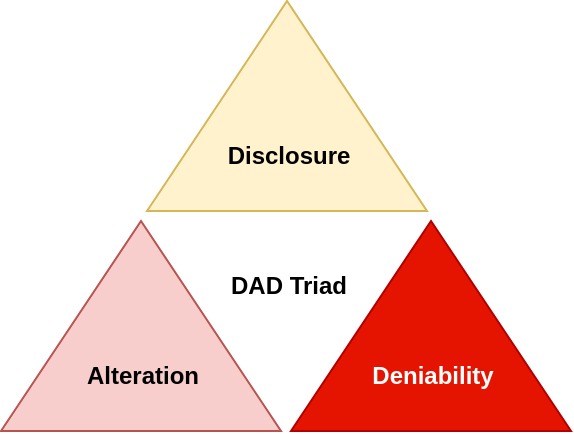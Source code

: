 <mxfile version="21.5.1" type="device">
  <diagram name="Page-1" id="LbwkdRN5_66sI82C8_K1">
    <mxGraphModel dx="1084" dy="1184" grid="1" gridSize="10" guides="1" tooltips="1" connect="1" arrows="1" fold="1" page="1" pageScale="1" pageWidth="827" pageHeight="1169" math="0" shadow="0">
      <root>
        <mxCell id="0" />
        <mxCell id="1" parent="0" />
        <mxCell id="j58Qa-B2XjDs2JEi8ESv-1" value="" style="triangle;whiteSpace=wrap;html=1;rotation=-90;fillColor=#fff2cc;strokeColor=#d6b656;" parent="1" vertex="1">
          <mxGeometry x="370" y="440" width="105" height="140" as="geometry" />
        </mxCell>
        <mxCell id="j58Qa-B2XjDs2JEi8ESv-2" value="" style="triangle;whiteSpace=wrap;html=1;rotation=-90;fillColor=#f8cecc;strokeColor=#b85450;" parent="1" vertex="1">
          <mxGeometry x="297" y="550" width="105" height="140" as="geometry" />
        </mxCell>
        <mxCell id="j58Qa-B2XjDs2JEi8ESv-3" value="" style="triangle;whiteSpace=wrap;html=1;rotation=-90;fillColor=#e51400;strokeColor=#B20000;fontColor=#ffffff;" parent="1" vertex="1">
          <mxGeometry x="442" y="550" width="105" height="140" as="geometry" />
        </mxCell>
        <mxCell id="j58Qa-B2XjDs2JEi8ESv-4" value="DAD Triad" style="text;html=1;align=center;verticalAlign=middle;resizable=0;points=[];autosize=1;strokeColor=none;fillColor=none;fontStyle=1" parent="1" vertex="1">
          <mxGeometry x="382.5" y="585" width="80" height="30" as="geometry" />
        </mxCell>
        <mxCell id="j58Qa-B2XjDs2JEi8ESv-5" value="Alteration" style="text;html=1;align=center;verticalAlign=middle;resizable=0;points=[];autosize=1;strokeColor=none;fillColor=none;fontStyle=1" parent="1" vertex="1">
          <mxGeometry x="310" y="630" width="80" height="30" as="geometry" />
        </mxCell>
        <mxCell id="j58Qa-B2XjDs2JEi8ESv-6" value="Deniability" style="text;html=1;align=center;verticalAlign=middle;resizable=0;points=[];autosize=1;strokeColor=none;fillColor=none;fontStyle=1;fontColor=#FFFFFF;" parent="1" vertex="1">
          <mxGeometry x="454.5" y="630" width="80" height="30" as="geometry" />
        </mxCell>
        <mxCell id="j58Qa-B2XjDs2JEi8ESv-7" value="Disclosure" style="text;html=1;align=center;verticalAlign=middle;resizable=0;points=[];autosize=1;strokeColor=none;fillColor=none;fontStyle=1" parent="1" vertex="1">
          <mxGeometry x="382.5" y="520" width="80" height="30" as="geometry" />
        </mxCell>
      </root>
    </mxGraphModel>
  </diagram>
</mxfile>
